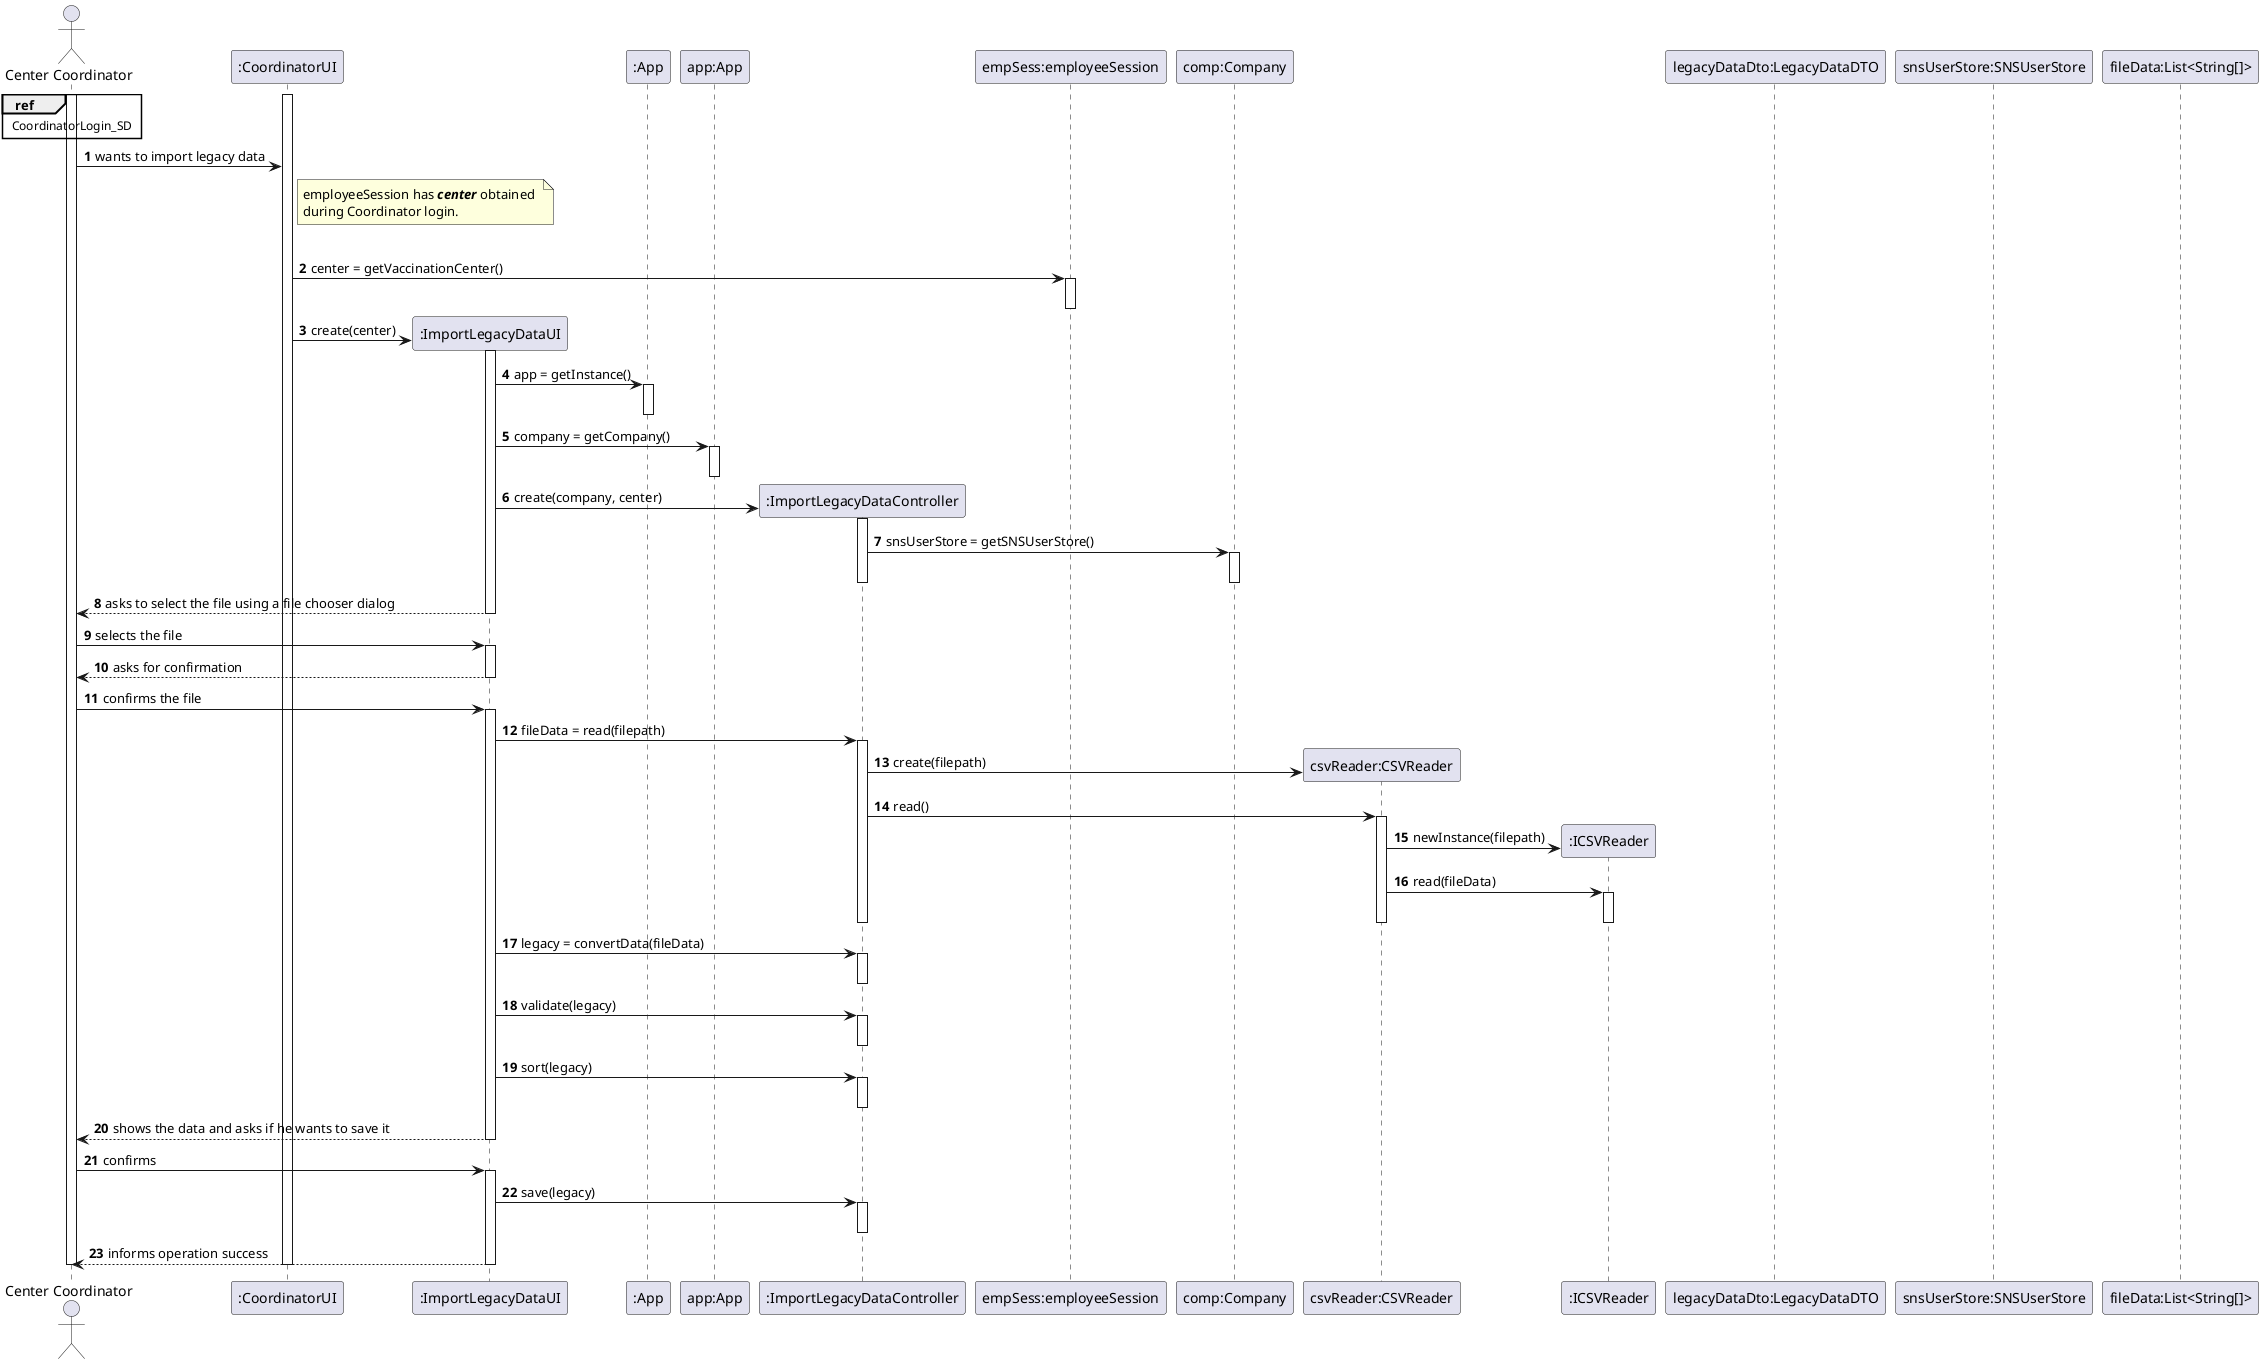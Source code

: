 @startuml US17_SD
autonumber

actor "Center Coordinator" as COORDINATOR

participant ":CoordinatorUI" as CUI
participant ":ImportLegacyDataUI" as UI
participant ":App" as _APP
participant "app:App" as APP
participant ":ImportLegacyDataController" as CTRL
participant "empSess:employeeSession" as SESSION
participant "comp:Company" as COMPANY
participant "csvReader:CSVReader" as CSVREADER
participant ":ICSVReader" as ICSV
participant "legacyDataDto:LegacyDataDTO" as DTO
participant "snsUserStore:SNSUserStore" as SNSSTORE
' participant "vacStore:VaccinationCenterStore" as VACSTORE
participant "fileData:List<String[]>" as LIST_FILEDATA

activate COORDINATOR
  ref over COORDINATOR
    ' !include ../../CoordinatorLogin_SD.puml!
    ' ![[../../CoordinatorLogin_SD.puml]]
    ' ![[../../CoordinatorLogin_SD.svg]]
    CoordinatorLogin_SD
  end ref

  activate CUI
  COORDINATOR -> CUI : wants to import legacy data

      note right of CUI
        employeeSession has <i><b>center</b></i> obtained 
        during Coordinator login.
      end note

      |||

    CUI -> SESSION : center = getVaccinationCenter()
    activate SESSION
    deactivate SESSION

    CUI -> UI ** : create(center)
    activate UI

      UI -> _APP : app = getInstance()
      activate _APP
      deactivate _APP

      UI -> APP : company = getCompany()
      activate APP
      deactivate APP

      UI -> CTRL ** : create(company, center)
      activate CTRL
        CTRL -> COMPANY : snsUserStore = getSNSUserStore()
        activate COMPANY
        deactivate COMPANY
      deactivate CTRL
      
      COORDINATOR <-- UI : asks to select the file using a file chooser dialog
    deactivate UI

    COORDINATOR -> UI : selects the file
    activate UI
      COORDINATOR <-- UI : asks for confirmation
    deactivate UI
    COORDINATOR -> UI : confirms the file
    activate UI
    
      ' read data

      UI -> CTRL : fileData = read(filepath)
      activate CTRL
        CTRL -> CSVREADER ** : create(filepath)

        CTRL -> CSVREADER : read()
        activate CSVREADER
          CSVREADER -> ICSV ** : newInstance(filepath)
          CSVREADER -> ICSV : read(fileData)
          activate ICSV
          deactivate ICSV
        deactivate CSVREADER

      deactivate CTRL

      ' process data
      UI -> CTRL : legacy = convertData(fileData)
      activate CTRL
      deactivate CTRL

      UI -> CTRL : validate(legacy)
      activate CTRL
      deactivate CTRL

      UI -> CTRL : sort(legacy)
      activate CTRL
      deactivate CTRL

      ' convert to list dto and send it to ui

      COORDINATOR <-- UI : shows the data and asks if he wants to save it
    deactivate UI

    COORDINATOR -> UI : confirms
    activate UI
      UI -> CTRL : save(legacy)
      activate CTRL
        ' gg
      deactivate CTRL
      COORDINATOR <-- UI : informs operation success
    deactivate UI

  deactivate CUI
deactivate COORDINATOR
@enduml

